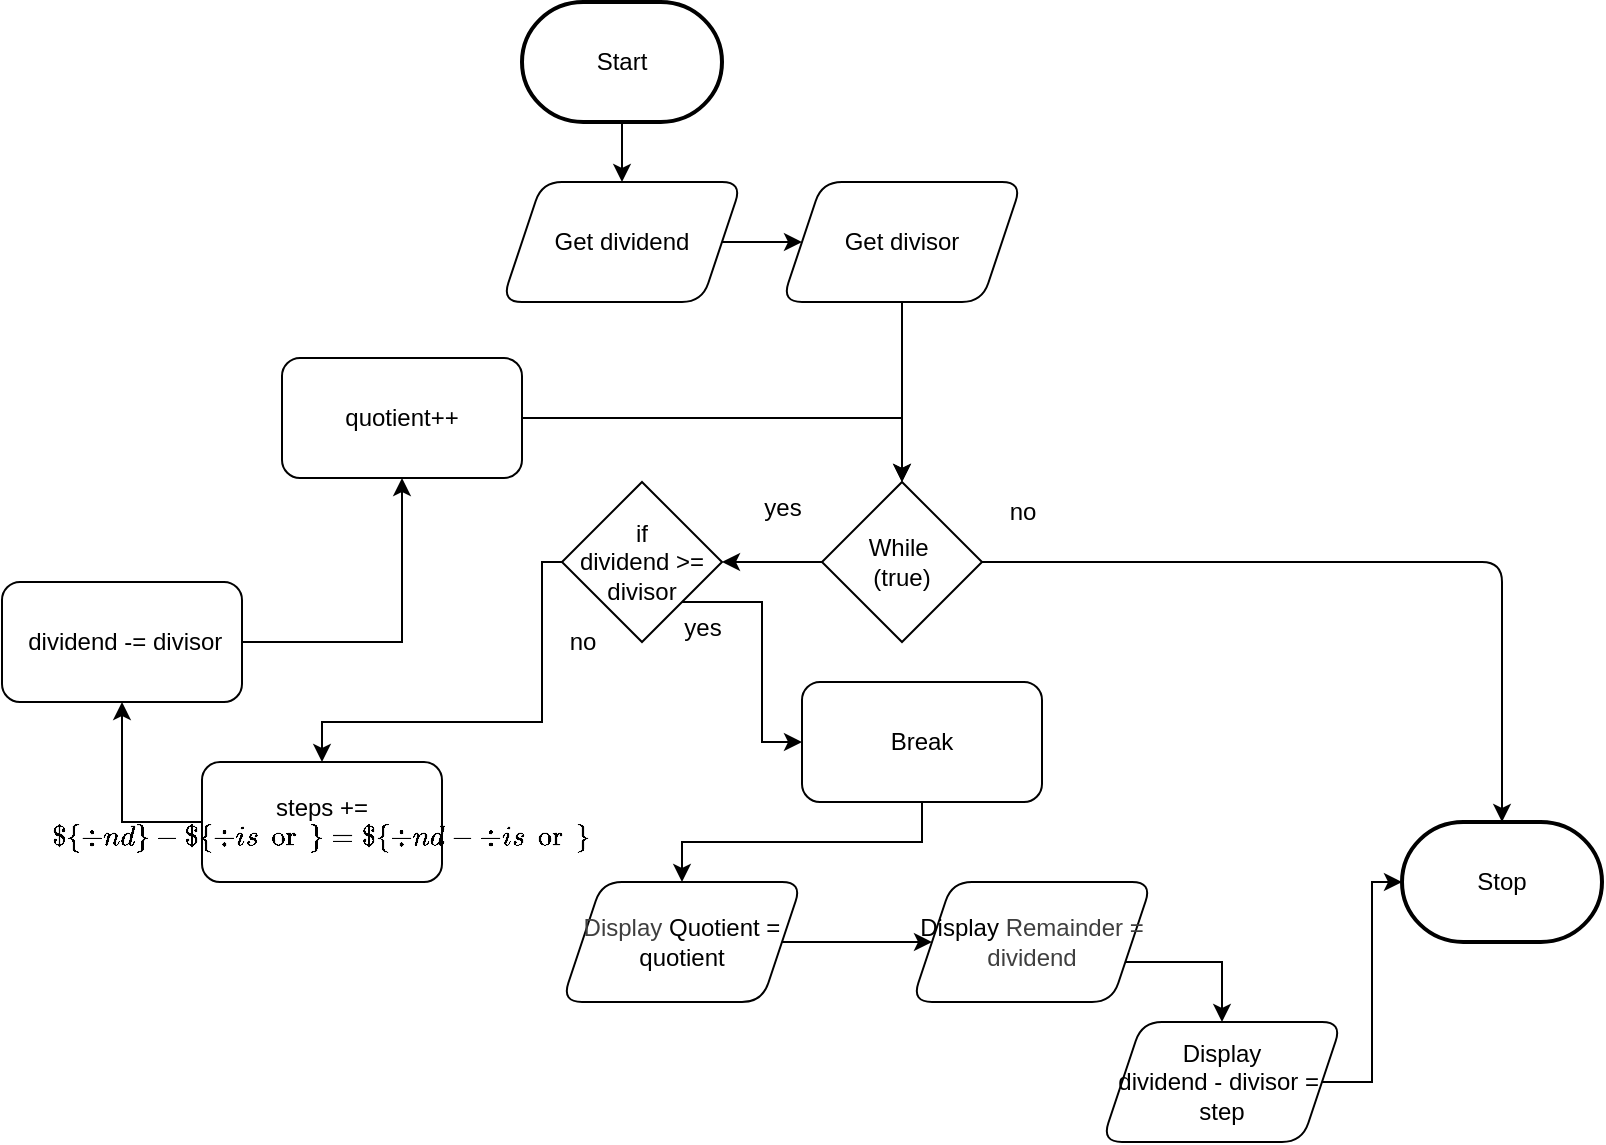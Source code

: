 <mxfile>
    <diagram id="HIP3nbAZw_EuaXWnEj3U" name="Page-1">
        <mxGraphModel dx="1592" dy="762" grid="1" gridSize="10" guides="1" tooltips="1" connect="1" arrows="1" fold="1" page="1" pageScale="1" pageWidth="850" pageHeight="1100" math="0" shadow="0">
            <root>
                <mxCell id="0"/>
                <mxCell id="1" parent="0"/>
                <mxCell id="9" value="" style="edgeStyle=orthogonalEdgeStyle;html=1;" edge="1" parent="1" source="2" target="5">
                    <mxGeometry relative="1" as="geometry"/>
                </mxCell>
                <mxCell id="2" value="Start" style="strokeWidth=2;html=1;shape=mxgraph.flowchart.terminator;whiteSpace=wrap;" parent="1" vertex="1">
                    <mxGeometry x="230" y="180" width="100" height="60" as="geometry"/>
                </mxCell>
                <mxCell id="3" value="Stop" style="strokeWidth=2;html=1;shape=mxgraph.flowchart.terminator;whiteSpace=wrap;" parent="1" vertex="1">
                    <mxGeometry x="670" y="590" width="100" height="60" as="geometry"/>
                </mxCell>
                <mxCell id="10" value="" style="edgeStyle=orthogonalEdgeStyle;html=1;" edge="1" parent="1" source="5" target="6">
                    <mxGeometry relative="1" as="geometry"/>
                </mxCell>
                <mxCell id="5" value="Get dividend" style="shape=parallelogram;perimeter=parallelogramPerimeter;whiteSpace=wrap;html=1;fixedSize=1;rounded=1;" vertex="1" parent="1">
                    <mxGeometry x="220" y="270" width="120" height="60" as="geometry"/>
                </mxCell>
                <mxCell id="12" value="" style="edgeStyle=orthogonalEdgeStyle;html=1;" edge="1" parent="1" source="6" target="11">
                    <mxGeometry relative="1" as="geometry"/>
                </mxCell>
                <mxCell id="6" value="Get&amp;nbsp;divisor" style="shape=parallelogram;perimeter=parallelogramPerimeter;whiteSpace=wrap;html=1;fixedSize=1;rounded=1;" vertex="1" parent="1">
                    <mxGeometry x="360" y="270" width="120" height="60" as="geometry"/>
                </mxCell>
                <mxCell id="18" value="" style="edgeStyle=orthogonalEdgeStyle;html=1;" edge="1" parent="1" source="11" target="13">
                    <mxGeometry relative="1" as="geometry"/>
                </mxCell>
                <mxCell id="11" value="While&amp;nbsp;&lt;div&gt;&lt;span style=&quot;font-size: 12px;&quot;&gt;(true)&lt;/span&gt;&lt;/div&gt;" style="rhombus;whiteSpace=wrap;html=1;" vertex="1" parent="1">
                    <mxGeometry x="380" y="420" width="80" height="80" as="geometry"/>
                </mxCell>
                <mxCell id="19" value="" style="edgeStyle=orthogonalEdgeStyle;html=1;rounded=0;curved=0;" edge="1" parent="1" source="13" target="17">
                    <mxGeometry relative="1" as="geometry">
                        <Array as="points">
                            <mxPoint x="240" y="460"/>
                            <mxPoint x="240" y="540"/>
                            <mxPoint x="130" y="540"/>
                        </Array>
                    </mxGeometry>
                </mxCell>
                <mxCell id="39" style="edgeStyle=orthogonalEdgeStyle;html=1;exitX=1;exitY=1;exitDx=0;exitDy=0;entryX=0;entryY=0.5;entryDx=0;entryDy=0;rounded=0;curved=0;" edge="1" parent="1" source="13" target="30">
                    <mxGeometry relative="1" as="geometry"/>
                </mxCell>
                <mxCell id="13" value="if&lt;div&gt;&lt;span style=&quot;font-size: 12px;&quot;&gt;dividend &amp;gt;= divisor&lt;/span&gt;&lt;/div&gt;" style="rhombus;whiteSpace=wrap;html=1;" vertex="1" parent="1">
                    <mxGeometry x="250" y="420" width="80" height="80" as="geometry"/>
                </mxCell>
                <mxCell id="14" style="edgeStyle=orthogonalEdgeStyle;html=1;entryX=0.5;entryY=0;entryDx=0;entryDy=0;entryPerimeter=0;" edge="1" parent="1" source="11" target="3">
                    <mxGeometry relative="1" as="geometry"/>
                </mxCell>
                <mxCell id="15" value="no" style="text;html=1;align=center;verticalAlign=middle;resizable=0;points=[];autosize=1;strokeColor=none;fillColor=none;" vertex="1" parent="1">
                    <mxGeometry x="460" y="420" width="40" height="30" as="geometry"/>
                </mxCell>
                <mxCell id="16" value="&lt;div&gt;Display&lt;/div&gt;&lt;font color=&quot;#000000&quot;&gt;&lt;span style=&quot;font-size: 12px;&quot;&gt;dividend - divisor =&amp;nbsp; step&lt;/span&gt;&lt;/font&gt;" style="shape=parallelogram;perimeter=parallelogramPerimeter;whiteSpace=wrap;html=1;fixedSize=1;shadow=0;rounded=1;" vertex="1" parent="1">
                    <mxGeometry x="520" y="690" width="120" height="60" as="geometry"/>
                </mxCell>
                <mxCell id="22" value="" style="edgeStyle=orthogonalEdgeStyle;html=1;rounded=0;curved=0;" edge="1" parent="1" source="17" target="20">
                    <mxGeometry relative="1" as="geometry">
                        <Array as="points">
                            <mxPoint x="30" y="590"/>
                        </Array>
                    </mxGeometry>
                </mxCell>
                <mxCell id="17" value="steps += `${dividend} - ${divisor} = ${dividend - divisor}&lt;br&gt;`" style="rounded=1;whiteSpace=wrap;html=1;" vertex="1" parent="1">
                    <mxGeometry x="70" y="560" width="120" height="60" as="geometry"/>
                </mxCell>
                <mxCell id="24" value="" style="edgeStyle=orthogonalEdgeStyle;html=1;rounded=0;curved=0;" edge="1" parent="1" source="20" target="23">
                    <mxGeometry relative="1" as="geometry"/>
                </mxCell>
                <mxCell id="20" value="&lt;div&gt;&lt;font color=&quot;#000000&quot;&gt;&lt;span style=&quot;font-size: 12px;&quot;&gt;&amp;nbsp;dividend -= divisor&lt;/span&gt;&lt;/font&gt;&lt;/div&gt;" style="rounded=1;whiteSpace=wrap;html=1;" vertex="1" parent="1">
                    <mxGeometry x="-30" y="470" width="120" height="60" as="geometry"/>
                </mxCell>
                <mxCell id="29" style="edgeStyle=orthogonalEdgeStyle;html=1;entryX=0.5;entryY=0;entryDx=0;entryDy=0;strokeColor=default;rounded=0;curved=0;" edge="1" parent="1" source="23" target="11">
                    <mxGeometry relative="1" as="geometry"/>
                </mxCell>
                <mxCell id="23" value="&lt;font color=&quot;#000000&quot;&gt;&lt;span style=&quot;font-size: 12px;&quot;&gt;quotient++&lt;/span&gt;&lt;/font&gt;" style="rounded=1;whiteSpace=wrap;html=1;" vertex="1" parent="1">
                    <mxGeometry x="110" y="358" width="120" height="60" as="geometry"/>
                </mxCell>
                <mxCell id="43" style="edgeStyle=orthogonalEdgeStyle;html=1;entryX=0.5;entryY=0;entryDx=0;entryDy=0;rounded=0;curved=0;" edge="1" parent="1" source="30" target="42">
                    <mxGeometry relative="1" as="geometry"/>
                </mxCell>
                <mxCell id="30" value="Break" style="rounded=1;whiteSpace=wrap;html=1;" vertex="1" parent="1">
                    <mxGeometry x="370" y="520" width="120" height="60" as="geometry"/>
                </mxCell>
                <mxCell id="32" value="yes" style="text;html=1;align=center;verticalAlign=middle;resizable=0;points=[];autosize=1;strokeColor=none;fillColor=none;" vertex="1" parent="1">
                    <mxGeometry x="340" y="418" width="40" height="30" as="geometry"/>
                </mxCell>
                <mxCell id="37" value="no" style="text;html=1;align=center;verticalAlign=middle;resizable=0;points=[];autosize=1;strokeColor=none;fillColor=none;" vertex="1" parent="1">
                    <mxGeometry x="240" y="485" width="40" height="30" as="geometry"/>
                </mxCell>
                <mxCell id="40" value="yes" style="text;html=1;align=center;verticalAlign=middle;resizable=0;points=[];autosize=1;strokeColor=none;fillColor=none;" vertex="1" parent="1">
                    <mxGeometry x="300" y="478" width="40" height="30" as="geometry"/>
                </mxCell>
                <mxCell id="41" style="edgeStyle=orthogonalEdgeStyle;html=1;entryX=0;entryY=0.5;entryDx=0;entryDy=0;entryPerimeter=0;rounded=0;curved=0;" edge="1" parent="1" source="16" target="3">
                    <mxGeometry relative="1" as="geometry"/>
                </mxCell>
                <mxCell id="46" style="edgeStyle=orthogonalEdgeStyle;html=1;entryX=0;entryY=0.5;entryDx=0;entryDy=0;" edge="1" parent="1" source="42" target="45">
                    <mxGeometry relative="1" as="geometry"/>
                </mxCell>
                <mxCell id="42" value="&lt;font color=&quot;#000000&quot;&gt;&lt;span style=&quot;color: rgb(63, 63, 63);&quot;&gt;Display&amp;nbsp;&lt;/span&gt;&lt;span style=&quot;font-size: 12px;&quot;&gt;Quotient = q&lt;/span&gt;&lt;/font&gt;&lt;span style=&quot;font-size: 12px;&quot;&gt;uotient&lt;/span&gt;" style="shape=parallelogram;perimeter=parallelogramPerimeter;whiteSpace=wrap;html=1;fixedSize=1;rounded=1;" vertex="1" parent="1">
                    <mxGeometry x="250" y="620" width="120" height="60" as="geometry"/>
                </mxCell>
                <mxCell id="48" style="edgeStyle=orthogonalEdgeStyle;html=1;entryX=0.5;entryY=0;entryDx=0;entryDy=0;strokeColor=default;rounded=0;curved=0;" edge="1" parent="1" source="45" target="16">
                    <mxGeometry relative="1" as="geometry">
                        <Array as="points">
                            <mxPoint x="580" y="660"/>
                        </Array>
                    </mxGeometry>
                </mxCell>
                <mxCell id="45" value="&lt;div&gt;&lt;font color=&quot;#000000&quot;&gt;&lt;span style=&quot;font-size: 12px;&quot;&gt;Display &lt;/span&gt;&lt;/font&gt;&lt;span style=&quot;color: rgb(63, 63, 63); background-color: transparent;&quot;&gt;Remainder = dividend&lt;/span&gt;&lt;/div&gt;" style="shape=parallelogram;perimeter=parallelogramPerimeter;whiteSpace=wrap;html=1;fixedSize=1;rounded=1;" vertex="1" parent="1">
                    <mxGeometry x="425" y="620" width="120" height="60" as="geometry"/>
                </mxCell>
            </root>
        </mxGraphModel>
    </diagram>
</mxfile>